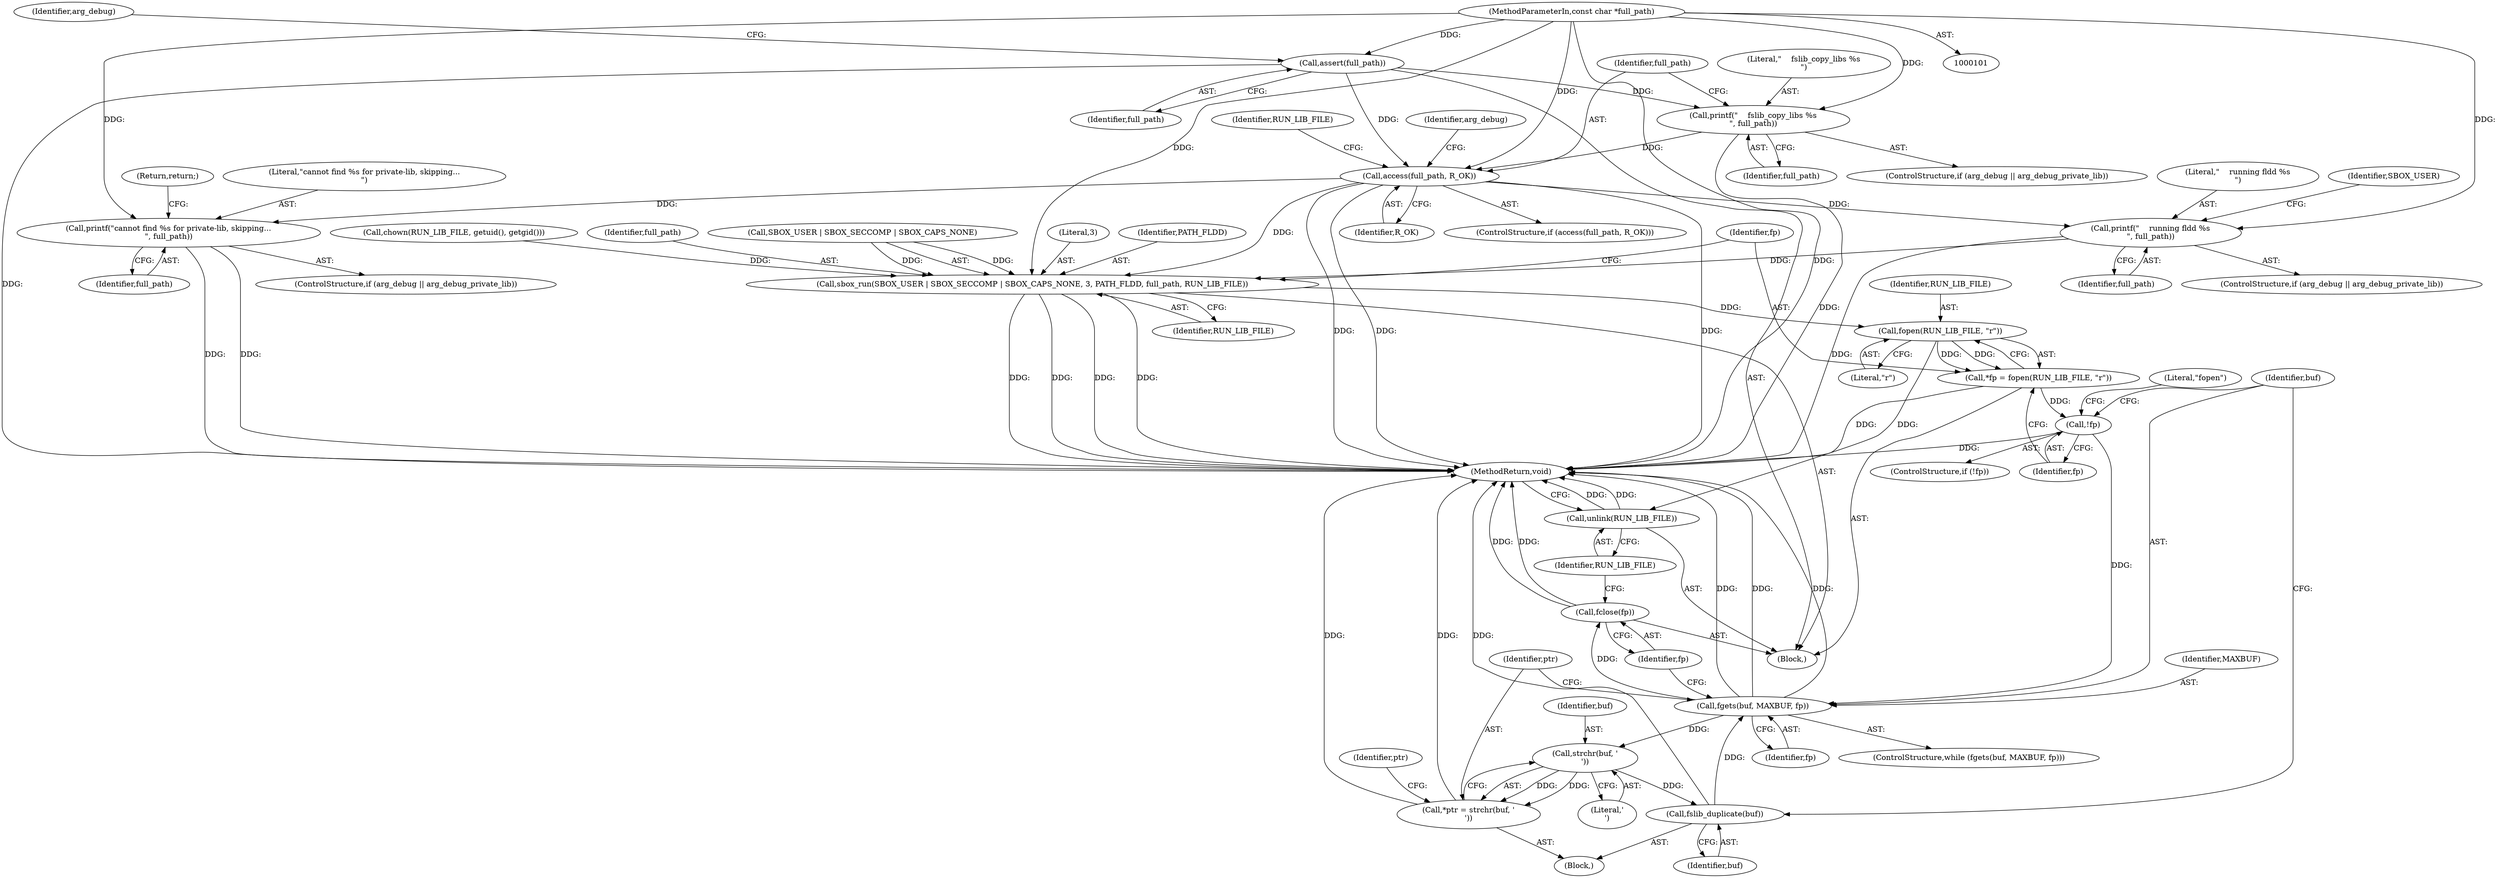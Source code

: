 digraph "0_firejail_eecf35c2f8249489a1d3e512bb07f0d427183134@pointer" {
"1000114" [label="(Call,access(full_path, R_OK))"];
"1000104" [label="(Call,assert(full_path))"];
"1000102" [label="(MethodParameterIn,const char *full_path)"];
"1000110" [label="(Call,printf(\"    fslib_copy_libs %s\n\", full_path))"];
"1000122" [label="(Call,printf(\"cannot find %s for private-lib, skipping...\n\", full_path))"];
"1000142" [label="(Call,printf(\"    running fldd %s\n\", full_path))"];
"1000145" [label="(Call,sbox_run(SBOX_USER | SBOX_SECCOMP | SBOX_CAPS_NONE, 3, PATH_FLDD, full_path, RUN_LIB_FILE))"];
"1000158" [label="(Call,fopen(RUN_LIB_FILE, \"r\"))"];
"1000156" [label="(Call,*fp = fopen(RUN_LIB_FILE, \"r\"))"];
"1000162" [label="(Call,!fp)"];
"1000168" [label="(Call,fgets(buf, MAXBUF, fp))"];
"1000176" [label="(Call,strchr(buf, '\n'))"];
"1000174" [label="(Call,*ptr = strchr(buf, '\n'))"];
"1000185" [label="(Call,fslib_duplicate(buf))"];
"1000187" [label="(Call,fclose(fp))"];
"1000189" [label="(Call,unlink(RUN_LIB_FILE))"];
"1000157" [label="(Identifier,fp)"];
"1000123" [label="(Literal,\"cannot find %s for private-lib, skipping...\n\")"];
"1000180" [label="(Identifier,ptr)"];
"1000188" [label="(Identifier,fp)"];
"1000127" [label="(Identifier,RUN_LIB_FILE)"];
"1000112" [label="(Identifier,full_path)"];
"1000170" [label="(Identifier,MAXBUF)"];
"1000116" [label="(Identifier,R_OK)"];
"1000190" [label="(Identifier,RUN_LIB_FILE)"];
"1000151" [label="(Literal,3)"];
"1000174" [label="(Call,*ptr = strchr(buf, '\n'))"];
"1000158" [label="(Call,fopen(RUN_LIB_FILE, \"r\"))"];
"1000144" [label="(Identifier,full_path)"];
"1000187" [label="(Call,fclose(fp))"];
"1000114" [label="(Call,access(full_path, R_OK))"];
"1000178" [label="(Literal,'\n')"];
"1000159" [label="(Identifier,RUN_LIB_FILE)"];
"1000124" [label="(Identifier,full_path)"];
"1000138" [label="(ControlStructure,if (arg_debug || arg_debug_private_lib))"];
"1000125" [label="(Return,return;)"];
"1000142" [label="(Call,printf(\"    running fldd %s\n\", full_path))"];
"1000186" [label="(Identifier,buf)"];
"1000105" [label="(Identifier,full_path)"];
"1000113" [label="(ControlStructure,if (access(full_path, R_OK)))"];
"1000169" [label="(Identifier,buf)"];
"1000110" [label="(Call,printf(\"    fslib_copy_libs %s\n\", full_path))"];
"1000102" [label="(MethodParameterIn,const char *full_path)"];
"1000185" [label="(Call,fslib_duplicate(buf))"];
"1000152" [label="(Identifier,PATH_FLDD)"];
"1000115" [label="(Identifier,full_path)"];
"1000162" [label="(Call,!fp)"];
"1000189" [label="(Call,unlink(RUN_LIB_FILE))"];
"1000176" [label="(Call,strchr(buf, '\n'))"];
"1000111" [label="(Literal,\"    fslib_copy_libs %s\n\")"];
"1000118" [label="(ControlStructure,if (arg_debug || arg_debug_private_lib))"];
"1000108" [label="(Identifier,arg_debug)"];
"1000172" [label="(Block,)"];
"1000165" [label="(Literal,\"fopen\")"];
"1000104" [label="(Call,assert(full_path))"];
"1000120" [label="(Identifier,arg_debug)"];
"1000171" [label="(Identifier,fp)"];
"1000161" [label="(ControlStructure,if (!fp))"];
"1000143" [label="(Literal,\"    running fldd %s\n\")"];
"1000163" [label="(Identifier,fp)"];
"1000122" [label="(Call,printf(\"cannot find %s for private-lib, skipping...\n\", full_path))"];
"1000106" [label="(ControlStructure,if (arg_debug || arg_debug_private_lib))"];
"1000156" [label="(Call,*fp = fopen(RUN_LIB_FILE, \"r\"))"];
"1000167" [label="(ControlStructure,while (fgets(buf, MAXBUF, fp)))"];
"1000145" [label="(Call,sbox_run(SBOX_USER | SBOX_SECCOMP | SBOX_CAPS_NONE, 3, PATH_FLDD, full_path, RUN_LIB_FILE))"];
"1000191" [label="(MethodReturn,void)"];
"1000147" [label="(Identifier,SBOX_USER)"];
"1000177" [label="(Identifier,buf)"];
"1000132" [label="(Call,chown(RUN_LIB_FILE, getuid(), getgid()))"];
"1000160" [label="(Literal,\"r\")"];
"1000103" [label="(Block,)"];
"1000153" [label="(Identifier,full_path)"];
"1000146" [label="(Call,SBOX_USER | SBOX_SECCOMP | SBOX_CAPS_NONE)"];
"1000175" [label="(Identifier,ptr)"];
"1000154" [label="(Identifier,RUN_LIB_FILE)"];
"1000168" [label="(Call,fgets(buf, MAXBUF, fp))"];
"1000114" -> "1000113"  [label="AST: "];
"1000114" -> "1000116"  [label="CFG: "];
"1000115" -> "1000114"  [label="AST: "];
"1000116" -> "1000114"  [label="AST: "];
"1000120" -> "1000114"  [label="CFG: "];
"1000127" -> "1000114"  [label="CFG: "];
"1000114" -> "1000191"  [label="DDG: "];
"1000114" -> "1000191"  [label="DDG: "];
"1000114" -> "1000191"  [label="DDG: "];
"1000104" -> "1000114"  [label="DDG: "];
"1000110" -> "1000114"  [label="DDG: "];
"1000102" -> "1000114"  [label="DDG: "];
"1000114" -> "1000122"  [label="DDG: "];
"1000114" -> "1000142"  [label="DDG: "];
"1000114" -> "1000145"  [label="DDG: "];
"1000104" -> "1000103"  [label="AST: "];
"1000104" -> "1000105"  [label="CFG: "];
"1000105" -> "1000104"  [label="AST: "];
"1000108" -> "1000104"  [label="CFG: "];
"1000104" -> "1000191"  [label="DDG: "];
"1000102" -> "1000104"  [label="DDG: "];
"1000104" -> "1000110"  [label="DDG: "];
"1000102" -> "1000101"  [label="AST: "];
"1000102" -> "1000191"  [label="DDG: "];
"1000102" -> "1000110"  [label="DDG: "];
"1000102" -> "1000122"  [label="DDG: "];
"1000102" -> "1000142"  [label="DDG: "];
"1000102" -> "1000145"  [label="DDG: "];
"1000110" -> "1000106"  [label="AST: "];
"1000110" -> "1000112"  [label="CFG: "];
"1000111" -> "1000110"  [label="AST: "];
"1000112" -> "1000110"  [label="AST: "];
"1000115" -> "1000110"  [label="CFG: "];
"1000110" -> "1000191"  [label="DDG: "];
"1000122" -> "1000118"  [label="AST: "];
"1000122" -> "1000124"  [label="CFG: "];
"1000123" -> "1000122"  [label="AST: "];
"1000124" -> "1000122"  [label="AST: "];
"1000125" -> "1000122"  [label="CFG: "];
"1000122" -> "1000191"  [label="DDG: "];
"1000122" -> "1000191"  [label="DDG: "];
"1000142" -> "1000138"  [label="AST: "];
"1000142" -> "1000144"  [label="CFG: "];
"1000143" -> "1000142"  [label="AST: "];
"1000144" -> "1000142"  [label="AST: "];
"1000147" -> "1000142"  [label="CFG: "];
"1000142" -> "1000191"  [label="DDG: "];
"1000142" -> "1000145"  [label="DDG: "];
"1000145" -> "1000103"  [label="AST: "];
"1000145" -> "1000154"  [label="CFG: "];
"1000146" -> "1000145"  [label="AST: "];
"1000151" -> "1000145"  [label="AST: "];
"1000152" -> "1000145"  [label="AST: "];
"1000153" -> "1000145"  [label="AST: "];
"1000154" -> "1000145"  [label="AST: "];
"1000157" -> "1000145"  [label="CFG: "];
"1000145" -> "1000191"  [label="DDG: "];
"1000145" -> "1000191"  [label="DDG: "];
"1000145" -> "1000191"  [label="DDG: "];
"1000145" -> "1000191"  [label="DDG: "];
"1000146" -> "1000145"  [label="DDG: "];
"1000146" -> "1000145"  [label="DDG: "];
"1000132" -> "1000145"  [label="DDG: "];
"1000145" -> "1000158"  [label="DDG: "];
"1000158" -> "1000156"  [label="AST: "];
"1000158" -> "1000160"  [label="CFG: "];
"1000159" -> "1000158"  [label="AST: "];
"1000160" -> "1000158"  [label="AST: "];
"1000156" -> "1000158"  [label="CFG: "];
"1000158" -> "1000156"  [label="DDG: "];
"1000158" -> "1000156"  [label="DDG: "];
"1000158" -> "1000189"  [label="DDG: "];
"1000156" -> "1000103"  [label="AST: "];
"1000157" -> "1000156"  [label="AST: "];
"1000163" -> "1000156"  [label="CFG: "];
"1000156" -> "1000191"  [label="DDG: "];
"1000156" -> "1000162"  [label="DDG: "];
"1000162" -> "1000161"  [label="AST: "];
"1000162" -> "1000163"  [label="CFG: "];
"1000163" -> "1000162"  [label="AST: "];
"1000165" -> "1000162"  [label="CFG: "];
"1000169" -> "1000162"  [label="CFG: "];
"1000162" -> "1000191"  [label="DDG: "];
"1000162" -> "1000168"  [label="DDG: "];
"1000168" -> "1000167"  [label="AST: "];
"1000168" -> "1000171"  [label="CFG: "];
"1000169" -> "1000168"  [label="AST: "];
"1000170" -> "1000168"  [label="AST: "];
"1000171" -> "1000168"  [label="AST: "];
"1000175" -> "1000168"  [label="CFG: "];
"1000188" -> "1000168"  [label="CFG: "];
"1000168" -> "1000191"  [label="DDG: "];
"1000168" -> "1000191"  [label="DDG: "];
"1000168" -> "1000191"  [label="DDG: "];
"1000185" -> "1000168"  [label="DDG: "];
"1000168" -> "1000176"  [label="DDG: "];
"1000168" -> "1000187"  [label="DDG: "];
"1000176" -> "1000174"  [label="AST: "];
"1000176" -> "1000178"  [label="CFG: "];
"1000177" -> "1000176"  [label="AST: "];
"1000178" -> "1000176"  [label="AST: "];
"1000174" -> "1000176"  [label="CFG: "];
"1000176" -> "1000174"  [label="DDG: "];
"1000176" -> "1000174"  [label="DDG: "];
"1000176" -> "1000185"  [label="DDG: "];
"1000174" -> "1000172"  [label="AST: "];
"1000175" -> "1000174"  [label="AST: "];
"1000180" -> "1000174"  [label="CFG: "];
"1000174" -> "1000191"  [label="DDG: "];
"1000174" -> "1000191"  [label="DDG: "];
"1000185" -> "1000172"  [label="AST: "];
"1000185" -> "1000186"  [label="CFG: "];
"1000186" -> "1000185"  [label="AST: "];
"1000169" -> "1000185"  [label="CFG: "];
"1000185" -> "1000191"  [label="DDG: "];
"1000187" -> "1000103"  [label="AST: "];
"1000187" -> "1000188"  [label="CFG: "];
"1000188" -> "1000187"  [label="AST: "];
"1000190" -> "1000187"  [label="CFG: "];
"1000187" -> "1000191"  [label="DDG: "];
"1000187" -> "1000191"  [label="DDG: "];
"1000189" -> "1000103"  [label="AST: "];
"1000189" -> "1000190"  [label="CFG: "];
"1000190" -> "1000189"  [label="AST: "];
"1000191" -> "1000189"  [label="CFG: "];
"1000189" -> "1000191"  [label="DDG: "];
"1000189" -> "1000191"  [label="DDG: "];
}
